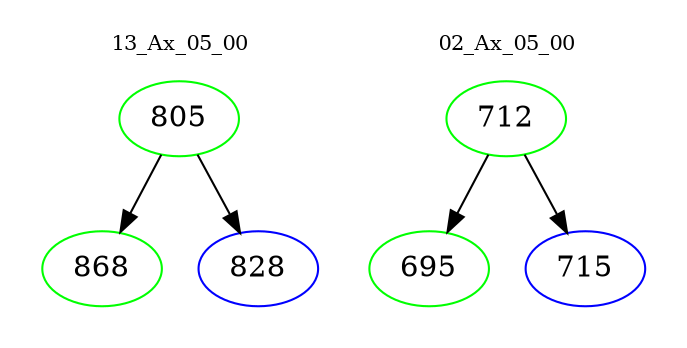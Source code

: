 digraph{
subgraph cluster_0 {
color = white
label = "13_Ax_05_00";
fontsize=10;
T0_805 [label="805", color="green"]
T0_805 -> T0_868 [color="black"]
T0_868 [label="868", color="green"]
T0_805 -> T0_828 [color="black"]
T0_828 [label="828", color="blue"]
}
subgraph cluster_1 {
color = white
label = "02_Ax_05_00";
fontsize=10;
T1_712 [label="712", color="green"]
T1_712 -> T1_695 [color="black"]
T1_695 [label="695", color="green"]
T1_712 -> T1_715 [color="black"]
T1_715 [label="715", color="blue"]
}
}
